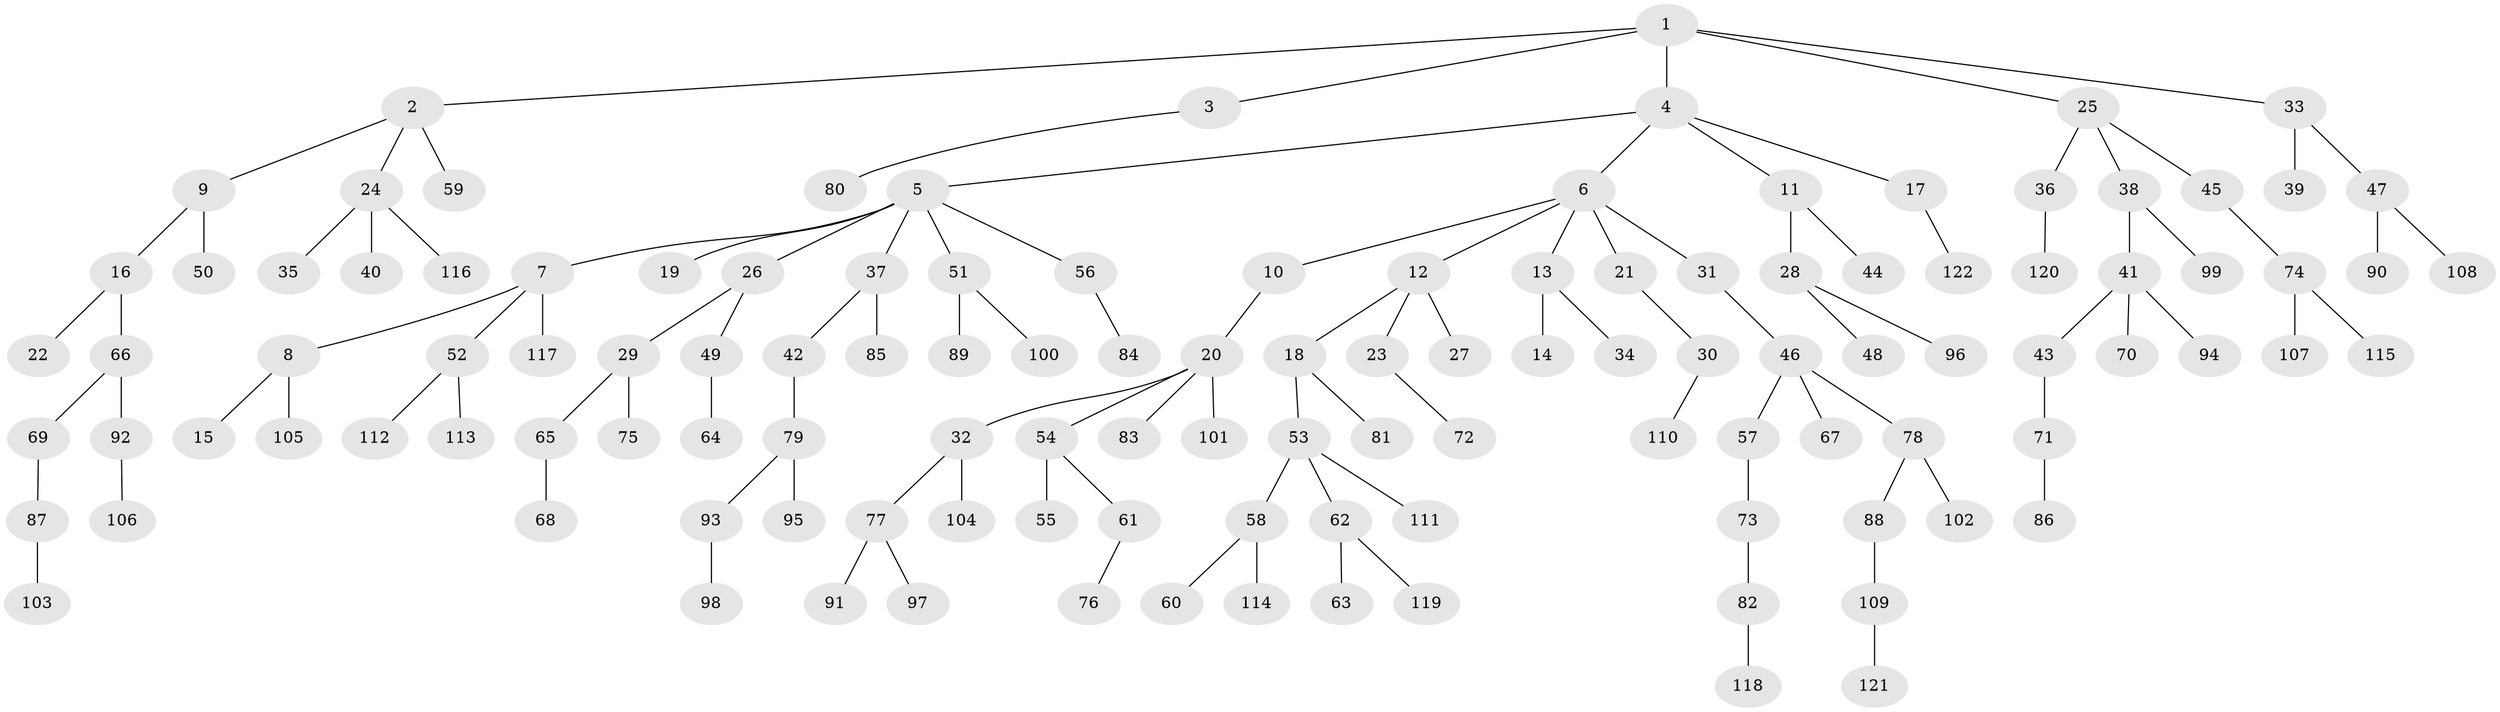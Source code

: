 // coarse degree distribution, {8: 0.011764705882352941, 4: 0.047058823529411764, 2: 0.2235294117647059, 6: 0.011764705882352941, 7: 0.011764705882352941, 3: 0.10588235294117647, 5: 0.047058823529411764, 1: 0.5411764705882353}
// Generated by graph-tools (version 1.1) at 2025/52/02/27/25 19:52:11]
// undirected, 122 vertices, 121 edges
graph export_dot {
graph [start="1"]
  node [color=gray90,style=filled];
  1;
  2;
  3;
  4;
  5;
  6;
  7;
  8;
  9;
  10;
  11;
  12;
  13;
  14;
  15;
  16;
  17;
  18;
  19;
  20;
  21;
  22;
  23;
  24;
  25;
  26;
  27;
  28;
  29;
  30;
  31;
  32;
  33;
  34;
  35;
  36;
  37;
  38;
  39;
  40;
  41;
  42;
  43;
  44;
  45;
  46;
  47;
  48;
  49;
  50;
  51;
  52;
  53;
  54;
  55;
  56;
  57;
  58;
  59;
  60;
  61;
  62;
  63;
  64;
  65;
  66;
  67;
  68;
  69;
  70;
  71;
  72;
  73;
  74;
  75;
  76;
  77;
  78;
  79;
  80;
  81;
  82;
  83;
  84;
  85;
  86;
  87;
  88;
  89;
  90;
  91;
  92;
  93;
  94;
  95;
  96;
  97;
  98;
  99;
  100;
  101;
  102;
  103;
  104;
  105;
  106;
  107;
  108;
  109;
  110;
  111;
  112;
  113;
  114;
  115;
  116;
  117;
  118;
  119;
  120;
  121;
  122;
  1 -- 2;
  1 -- 3;
  1 -- 4;
  1 -- 25;
  1 -- 33;
  2 -- 9;
  2 -- 24;
  2 -- 59;
  3 -- 80;
  4 -- 5;
  4 -- 6;
  4 -- 11;
  4 -- 17;
  5 -- 7;
  5 -- 19;
  5 -- 26;
  5 -- 37;
  5 -- 51;
  5 -- 56;
  6 -- 10;
  6 -- 12;
  6 -- 13;
  6 -- 21;
  6 -- 31;
  7 -- 8;
  7 -- 52;
  7 -- 117;
  8 -- 15;
  8 -- 105;
  9 -- 16;
  9 -- 50;
  10 -- 20;
  11 -- 28;
  11 -- 44;
  12 -- 18;
  12 -- 23;
  12 -- 27;
  13 -- 14;
  13 -- 34;
  16 -- 22;
  16 -- 66;
  17 -- 122;
  18 -- 53;
  18 -- 81;
  20 -- 32;
  20 -- 54;
  20 -- 83;
  20 -- 101;
  21 -- 30;
  23 -- 72;
  24 -- 35;
  24 -- 40;
  24 -- 116;
  25 -- 36;
  25 -- 38;
  25 -- 45;
  26 -- 29;
  26 -- 49;
  28 -- 48;
  28 -- 96;
  29 -- 65;
  29 -- 75;
  30 -- 110;
  31 -- 46;
  32 -- 77;
  32 -- 104;
  33 -- 39;
  33 -- 47;
  36 -- 120;
  37 -- 42;
  37 -- 85;
  38 -- 41;
  38 -- 99;
  41 -- 43;
  41 -- 70;
  41 -- 94;
  42 -- 79;
  43 -- 71;
  45 -- 74;
  46 -- 57;
  46 -- 67;
  46 -- 78;
  47 -- 90;
  47 -- 108;
  49 -- 64;
  51 -- 89;
  51 -- 100;
  52 -- 112;
  52 -- 113;
  53 -- 58;
  53 -- 62;
  53 -- 111;
  54 -- 55;
  54 -- 61;
  56 -- 84;
  57 -- 73;
  58 -- 60;
  58 -- 114;
  61 -- 76;
  62 -- 63;
  62 -- 119;
  65 -- 68;
  66 -- 69;
  66 -- 92;
  69 -- 87;
  71 -- 86;
  73 -- 82;
  74 -- 107;
  74 -- 115;
  77 -- 91;
  77 -- 97;
  78 -- 88;
  78 -- 102;
  79 -- 93;
  79 -- 95;
  82 -- 118;
  87 -- 103;
  88 -- 109;
  92 -- 106;
  93 -- 98;
  109 -- 121;
}
